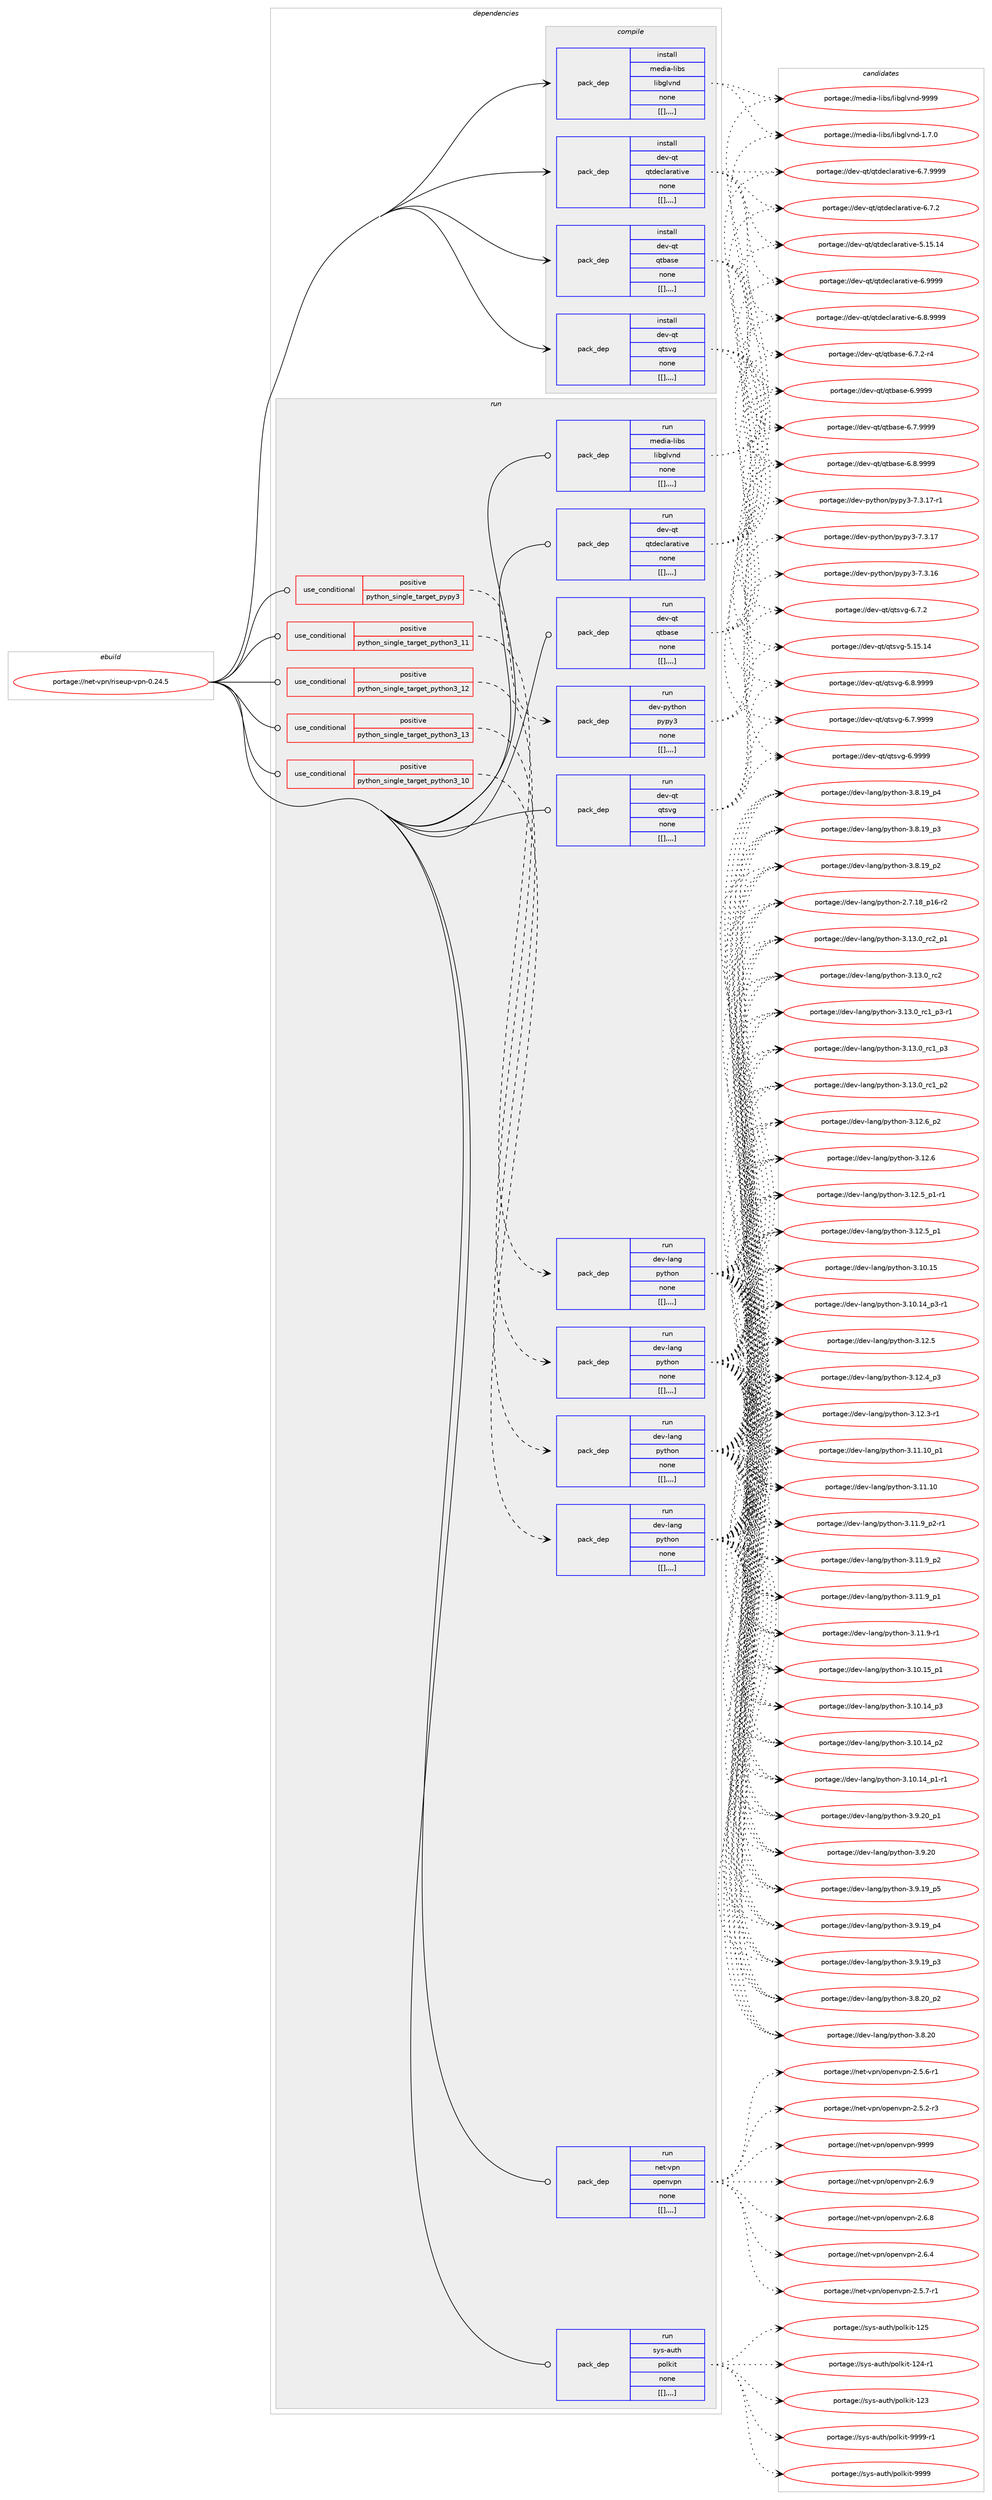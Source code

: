 digraph prolog {

# *************
# Graph options
# *************

newrank=true;
concentrate=true;
compound=true;
graph [rankdir=LR,fontname=Helvetica,fontsize=10,ranksep=1.5];#, ranksep=2.5, nodesep=0.2];
edge  [arrowhead=vee];
node  [fontname=Helvetica,fontsize=10];

# **********
# The ebuild
# **********

subgraph cluster_leftcol {
color=gray;
label=<<i>ebuild</i>>;
id [label="portage://net-vpn/riseup-vpn-0.24.5", color=red, width=4, href="../net-vpn/riseup-vpn-0.24.5.svg"];
}

# ****************
# The dependencies
# ****************

subgraph cluster_midcol {
color=gray;
label=<<i>dependencies</i>>;
subgraph cluster_compile {
fillcolor="#eeeeee";
style=filled;
label=<<i>compile</i>>;
subgraph pack288140 {
dependency396853 [label=<<TABLE BORDER="0" CELLBORDER="1" CELLSPACING="0" CELLPADDING="4" WIDTH="220"><TR><TD ROWSPAN="6" CELLPADDING="30">pack_dep</TD></TR><TR><TD WIDTH="110">install</TD></TR><TR><TD>dev-qt</TD></TR><TR><TD>qtbase</TD></TR><TR><TD>none</TD></TR><TR><TD>[[],,,,]</TD></TR></TABLE>>, shape=none, color=blue];
}
id:e -> dependency396853:w [weight=20,style="solid",arrowhead="vee"];
subgraph pack288141 {
dependency396854 [label=<<TABLE BORDER="0" CELLBORDER="1" CELLSPACING="0" CELLPADDING="4" WIDTH="220"><TR><TD ROWSPAN="6" CELLPADDING="30">pack_dep</TD></TR><TR><TD WIDTH="110">install</TD></TR><TR><TD>dev-qt</TD></TR><TR><TD>qtdeclarative</TD></TR><TR><TD>none</TD></TR><TR><TD>[[],,,,]</TD></TR></TABLE>>, shape=none, color=blue];
}
id:e -> dependency396854:w [weight=20,style="solid",arrowhead="vee"];
subgraph pack288142 {
dependency396855 [label=<<TABLE BORDER="0" CELLBORDER="1" CELLSPACING="0" CELLPADDING="4" WIDTH="220"><TR><TD ROWSPAN="6" CELLPADDING="30">pack_dep</TD></TR><TR><TD WIDTH="110">install</TD></TR><TR><TD>dev-qt</TD></TR><TR><TD>qtsvg</TD></TR><TR><TD>none</TD></TR><TR><TD>[[],,,,]</TD></TR></TABLE>>, shape=none, color=blue];
}
id:e -> dependency396855:w [weight=20,style="solid",arrowhead="vee"];
subgraph pack288143 {
dependency396856 [label=<<TABLE BORDER="0" CELLBORDER="1" CELLSPACING="0" CELLPADDING="4" WIDTH="220"><TR><TD ROWSPAN="6" CELLPADDING="30">pack_dep</TD></TR><TR><TD WIDTH="110">install</TD></TR><TR><TD>media-libs</TD></TR><TR><TD>libglvnd</TD></TR><TR><TD>none</TD></TR><TR><TD>[[],,,,]</TD></TR></TABLE>>, shape=none, color=blue];
}
id:e -> dependency396856:w [weight=20,style="solid",arrowhead="vee"];
}
subgraph cluster_compileandrun {
fillcolor="#eeeeee";
style=filled;
label=<<i>compile and run</i>>;
}
subgraph cluster_run {
fillcolor="#eeeeee";
style=filled;
label=<<i>run</i>>;
subgraph cond105891 {
dependency396857 [label=<<TABLE BORDER="0" CELLBORDER="1" CELLSPACING="0" CELLPADDING="4"><TR><TD ROWSPAN="3" CELLPADDING="10">use_conditional</TD></TR><TR><TD>positive</TD></TR><TR><TD>python_single_target_pypy3</TD></TR></TABLE>>, shape=none, color=red];
subgraph pack288144 {
dependency396858 [label=<<TABLE BORDER="0" CELLBORDER="1" CELLSPACING="0" CELLPADDING="4" WIDTH="220"><TR><TD ROWSPAN="6" CELLPADDING="30">pack_dep</TD></TR><TR><TD WIDTH="110">run</TD></TR><TR><TD>dev-python</TD></TR><TR><TD>pypy3</TD></TR><TR><TD>none</TD></TR><TR><TD>[[],,,,]</TD></TR></TABLE>>, shape=none, color=blue];
}
dependency396857:e -> dependency396858:w [weight=20,style="dashed",arrowhead="vee"];
}
id:e -> dependency396857:w [weight=20,style="solid",arrowhead="odot"];
subgraph cond105892 {
dependency396859 [label=<<TABLE BORDER="0" CELLBORDER="1" CELLSPACING="0" CELLPADDING="4"><TR><TD ROWSPAN="3" CELLPADDING="10">use_conditional</TD></TR><TR><TD>positive</TD></TR><TR><TD>python_single_target_python3_10</TD></TR></TABLE>>, shape=none, color=red];
subgraph pack288145 {
dependency396860 [label=<<TABLE BORDER="0" CELLBORDER="1" CELLSPACING="0" CELLPADDING="4" WIDTH="220"><TR><TD ROWSPAN="6" CELLPADDING="30">pack_dep</TD></TR><TR><TD WIDTH="110">run</TD></TR><TR><TD>dev-lang</TD></TR><TR><TD>python</TD></TR><TR><TD>none</TD></TR><TR><TD>[[],,,,]</TD></TR></TABLE>>, shape=none, color=blue];
}
dependency396859:e -> dependency396860:w [weight=20,style="dashed",arrowhead="vee"];
}
id:e -> dependency396859:w [weight=20,style="solid",arrowhead="odot"];
subgraph cond105893 {
dependency396861 [label=<<TABLE BORDER="0" CELLBORDER="1" CELLSPACING="0" CELLPADDING="4"><TR><TD ROWSPAN="3" CELLPADDING="10">use_conditional</TD></TR><TR><TD>positive</TD></TR><TR><TD>python_single_target_python3_11</TD></TR></TABLE>>, shape=none, color=red];
subgraph pack288146 {
dependency396862 [label=<<TABLE BORDER="0" CELLBORDER="1" CELLSPACING="0" CELLPADDING="4" WIDTH="220"><TR><TD ROWSPAN="6" CELLPADDING="30">pack_dep</TD></TR><TR><TD WIDTH="110">run</TD></TR><TR><TD>dev-lang</TD></TR><TR><TD>python</TD></TR><TR><TD>none</TD></TR><TR><TD>[[],,,,]</TD></TR></TABLE>>, shape=none, color=blue];
}
dependency396861:e -> dependency396862:w [weight=20,style="dashed",arrowhead="vee"];
}
id:e -> dependency396861:w [weight=20,style="solid",arrowhead="odot"];
subgraph cond105894 {
dependency396863 [label=<<TABLE BORDER="0" CELLBORDER="1" CELLSPACING="0" CELLPADDING="4"><TR><TD ROWSPAN="3" CELLPADDING="10">use_conditional</TD></TR><TR><TD>positive</TD></TR><TR><TD>python_single_target_python3_12</TD></TR></TABLE>>, shape=none, color=red];
subgraph pack288147 {
dependency396864 [label=<<TABLE BORDER="0" CELLBORDER="1" CELLSPACING="0" CELLPADDING="4" WIDTH="220"><TR><TD ROWSPAN="6" CELLPADDING="30">pack_dep</TD></TR><TR><TD WIDTH="110">run</TD></TR><TR><TD>dev-lang</TD></TR><TR><TD>python</TD></TR><TR><TD>none</TD></TR><TR><TD>[[],,,,]</TD></TR></TABLE>>, shape=none, color=blue];
}
dependency396863:e -> dependency396864:w [weight=20,style="dashed",arrowhead="vee"];
}
id:e -> dependency396863:w [weight=20,style="solid",arrowhead="odot"];
subgraph cond105895 {
dependency396865 [label=<<TABLE BORDER="0" CELLBORDER="1" CELLSPACING="0" CELLPADDING="4"><TR><TD ROWSPAN="3" CELLPADDING="10">use_conditional</TD></TR><TR><TD>positive</TD></TR><TR><TD>python_single_target_python3_13</TD></TR></TABLE>>, shape=none, color=red];
subgraph pack288148 {
dependency396866 [label=<<TABLE BORDER="0" CELLBORDER="1" CELLSPACING="0" CELLPADDING="4" WIDTH="220"><TR><TD ROWSPAN="6" CELLPADDING="30">pack_dep</TD></TR><TR><TD WIDTH="110">run</TD></TR><TR><TD>dev-lang</TD></TR><TR><TD>python</TD></TR><TR><TD>none</TD></TR><TR><TD>[[],,,,]</TD></TR></TABLE>>, shape=none, color=blue];
}
dependency396865:e -> dependency396866:w [weight=20,style="dashed",arrowhead="vee"];
}
id:e -> dependency396865:w [weight=20,style="solid",arrowhead="odot"];
subgraph pack288149 {
dependency396867 [label=<<TABLE BORDER="0" CELLBORDER="1" CELLSPACING="0" CELLPADDING="4" WIDTH="220"><TR><TD ROWSPAN="6" CELLPADDING="30">pack_dep</TD></TR><TR><TD WIDTH="110">run</TD></TR><TR><TD>dev-qt</TD></TR><TR><TD>qtbase</TD></TR><TR><TD>none</TD></TR><TR><TD>[[],,,,]</TD></TR></TABLE>>, shape=none, color=blue];
}
id:e -> dependency396867:w [weight=20,style="solid",arrowhead="odot"];
subgraph pack288150 {
dependency396868 [label=<<TABLE BORDER="0" CELLBORDER="1" CELLSPACING="0" CELLPADDING="4" WIDTH="220"><TR><TD ROWSPAN="6" CELLPADDING="30">pack_dep</TD></TR><TR><TD WIDTH="110">run</TD></TR><TR><TD>dev-qt</TD></TR><TR><TD>qtdeclarative</TD></TR><TR><TD>none</TD></TR><TR><TD>[[],,,,]</TD></TR></TABLE>>, shape=none, color=blue];
}
id:e -> dependency396868:w [weight=20,style="solid",arrowhead="odot"];
subgraph pack288151 {
dependency396869 [label=<<TABLE BORDER="0" CELLBORDER="1" CELLSPACING="0" CELLPADDING="4" WIDTH="220"><TR><TD ROWSPAN="6" CELLPADDING="30">pack_dep</TD></TR><TR><TD WIDTH="110">run</TD></TR><TR><TD>dev-qt</TD></TR><TR><TD>qtsvg</TD></TR><TR><TD>none</TD></TR><TR><TD>[[],,,,]</TD></TR></TABLE>>, shape=none, color=blue];
}
id:e -> dependency396869:w [weight=20,style="solid",arrowhead="odot"];
subgraph pack288152 {
dependency396870 [label=<<TABLE BORDER="0" CELLBORDER="1" CELLSPACING="0" CELLPADDING="4" WIDTH="220"><TR><TD ROWSPAN="6" CELLPADDING="30">pack_dep</TD></TR><TR><TD WIDTH="110">run</TD></TR><TR><TD>media-libs</TD></TR><TR><TD>libglvnd</TD></TR><TR><TD>none</TD></TR><TR><TD>[[],,,,]</TD></TR></TABLE>>, shape=none, color=blue];
}
id:e -> dependency396870:w [weight=20,style="solid",arrowhead="odot"];
subgraph pack288153 {
dependency396871 [label=<<TABLE BORDER="0" CELLBORDER="1" CELLSPACING="0" CELLPADDING="4" WIDTH="220"><TR><TD ROWSPAN="6" CELLPADDING="30">pack_dep</TD></TR><TR><TD WIDTH="110">run</TD></TR><TR><TD>net-vpn</TD></TR><TR><TD>openvpn</TD></TR><TR><TD>none</TD></TR><TR><TD>[[],,,,]</TD></TR></TABLE>>, shape=none, color=blue];
}
id:e -> dependency396871:w [weight=20,style="solid",arrowhead="odot"];
subgraph pack288154 {
dependency396872 [label=<<TABLE BORDER="0" CELLBORDER="1" CELLSPACING="0" CELLPADDING="4" WIDTH="220"><TR><TD ROWSPAN="6" CELLPADDING="30">pack_dep</TD></TR><TR><TD WIDTH="110">run</TD></TR><TR><TD>sys-auth</TD></TR><TR><TD>polkit</TD></TR><TR><TD>none</TD></TR><TR><TD>[[],,,,]</TD></TR></TABLE>>, shape=none, color=blue];
}
id:e -> dependency396872:w [weight=20,style="solid",arrowhead="odot"];
}
}

# **************
# The candidates
# **************

subgraph cluster_choices {
rank=same;
color=gray;
label=<<i>candidates</i>>;

subgraph choice288140 {
color=black;
nodesep=1;
choice1001011184511311647113116989711510145544657575757 [label="portage://dev-qt/qtbase-6.9999", color=red, width=4,href="../dev-qt/qtbase-6.9999.svg"];
choice10010111845113116471131169897115101455446564657575757 [label="portage://dev-qt/qtbase-6.8.9999", color=red, width=4,href="../dev-qt/qtbase-6.8.9999.svg"];
choice10010111845113116471131169897115101455446554657575757 [label="portage://dev-qt/qtbase-6.7.9999", color=red, width=4,href="../dev-qt/qtbase-6.7.9999.svg"];
choice100101118451131164711311698971151014554465546504511452 [label="portage://dev-qt/qtbase-6.7.2-r4", color=red, width=4,href="../dev-qt/qtbase-6.7.2-r4.svg"];
dependency396853:e -> choice1001011184511311647113116989711510145544657575757:w [style=dotted,weight="100"];
dependency396853:e -> choice10010111845113116471131169897115101455446564657575757:w [style=dotted,weight="100"];
dependency396853:e -> choice10010111845113116471131169897115101455446554657575757:w [style=dotted,weight="100"];
dependency396853:e -> choice100101118451131164711311698971151014554465546504511452:w [style=dotted,weight="100"];
}
subgraph choice288141 {
color=black;
nodesep=1;
choice100101118451131164711311610010199108971149711610511810145544657575757 [label="portage://dev-qt/qtdeclarative-6.9999", color=red, width=4,href="../dev-qt/qtdeclarative-6.9999.svg"];
choice1001011184511311647113116100101991089711497116105118101455446564657575757 [label="portage://dev-qt/qtdeclarative-6.8.9999", color=red, width=4,href="../dev-qt/qtdeclarative-6.8.9999.svg"];
choice1001011184511311647113116100101991089711497116105118101455446554657575757 [label="portage://dev-qt/qtdeclarative-6.7.9999", color=red, width=4,href="../dev-qt/qtdeclarative-6.7.9999.svg"];
choice1001011184511311647113116100101991089711497116105118101455446554650 [label="portage://dev-qt/qtdeclarative-6.7.2", color=red, width=4,href="../dev-qt/qtdeclarative-6.7.2.svg"];
choice10010111845113116471131161001019910897114971161051181014553464953464952 [label="portage://dev-qt/qtdeclarative-5.15.14", color=red, width=4,href="../dev-qt/qtdeclarative-5.15.14.svg"];
dependency396854:e -> choice100101118451131164711311610010199108971149711610511810145544657575757:w [style=dotted,weight="100"];
dependency396854:e -> choice1001011184511311647113116100101991089711497116105118101455446564657575757:w [style=dotted,weight="100"];
dependency396854:e -> choice1001011184511311647113116100101991089711497116105118101455446554657575757:w [style=dotted,weight="100"];
dependency396854:e -> choice1001011184511311647113116100101991089711497116105118101455446554650:w [style=dotted,weight="100"];
dependency396854:e -> choice10010111845113116471131161001019910897114971161051181014553464953464952:w [style=dotted,weight="100"];
}
subgraph choice288142 {
color=black;
nodesep=1;
choice100101118451131164711311611511810345544657575757 [label="portage://dev-qt/qtsvg-6.9999", color=red, width=4,href="../dev-qt/qtsvg-6.9999.svg"];
choice1001011184511311647113116115118103455446564657575757 [label="portage://dev-qt/qtsvg-6.8.9999", color=red, width=4,href="../dev-qt/qtsvg-6.8.9999.svg"];
choice1001011184511311647113116115118103455446554657575757 [label="portage://dev-qt/qtsvg-6.7.9999", color=red, width=4,href="../dev-qt/qtsvg-6.7.9999.svg"];
choice1001011184511311647113116115118103455446554650 [label="portage://dev-qt/qtsvg-6.7.2", color=red, width=4,href="../dev-qt/qtsvg-6.7.2.svg"];
choice10010111845113116471131161151181034553464953464952 [label="portage://dev-qt/qtsvg-5.15.14", color=red, width=4,href="../dev-qt/qtsvg-5.15.14.svg"];
dependency396855:e -> choice100101118451131164711311611511810345544657575757:w [style=dotted,weight="100"];
dependency396855:e -> choice1001011184511311647113116115118103455446564657575757:w [style=dotted,weight="100"];
dependency396855:e -> choice1001011184511311647113116115118103455446554657575757:w [style=dotted,weight="100"];
dependency396855:e -> choice1001011184511311647113116115118103455446554650:w [style=dotted,weight="100"];
dependency396855:e -> choice10010111845113116471131161151181034553464953464952:w [style=dotted,weight="100"];
}
subgraph choice288143 {
color=black;
nodesep=1;
choice10910110010597451081059811547108105981031081181101004557575757 [label="portage://media-libs/libglvnd-9999", color=red, width=4,href="../media-libs/libglvnd-9999.svg"];
choice1091011001059745108105981154710810598103108118110100454946554648 [label="portage://media-libs/libglvnd-1.7.0", color=red, width=4,href="../media-libs/libglvnd-1.7.0.svg"];
dependency396856:e -> choice10910110010597451081059811547108105981031081181101004557575757:w [style=dotted,weight="100"];
dependency396856:e -> choice1091011001059745108105981154710810598103108118110100454946554648:w [style=dotted,weight="100"];
}
subgraph choice288144 {
color=black;
nodesep=1;
choice100101118451121211161041111104711212111212151455546514649554511449 [label="portage://dev-python/pypy3-7.3.17-r1", color=red, width=4,href="../dev-python/pypy3-7.3.17-r1.svg"];
choice10010111845112121116104111110471121211121215145554651464955 [label="portage://dev-python/pypy3-7.3.17", color=red, width=4,href="../dev-python/pypy3-7.3.17.svg"];
choice10010111845112121116104111110471121211121215145554651464954 [label="portage://dev-python/pypy3-7.3.16", color=red, width=4,href="../dev-python/pypy3-7.3.16.svg"];
dependency396858:e -> choice100101118451121211161041111104711212111212151455546514649554511449:w [style=dotted,weight="100"];
dependency396858:e -> choice10010111845112121116104111110471121211121215145554651464955:w [style=dotted,weight="100"];
dependency396858:e -> choice10010111845112121116104111110471121211121215145554651464954:w [style=dotted,weight="100"];
}
subgraph choice288145 {
color=black;
nodesep=1;
choice100101118451089711010347112121116104111110455146495146489511499509511249 [label="portage://dev-lang/python-3.13.0_rc2_p1", color=red, width=4,href="../dev-lang/python-3.13.0_rc2_p1.svg"];
choice10010111845108971101034711212111610411111045514649514648951149950 [label="portage://dev-lang/python-3.13.0_rc2", color=red, width=4,href="../dev-lang/python-3.13.0_rc2.svg"];
choice1001011184510897110103471121211161041111104551464951464895114994995112514511449 [label="portage://dev-lang/python-3.13.0_rc1_p3-r1", color=red, width=4,href="../dev-lang/python-3.13.0_rc1_p3-r1.svg"];
choice100101118451089711010347112121116104111110455146495146489511499499511251 [label="portage://dev-lang/python-3.13.0_rc1_p3", color=red, width=4,href="../dev-lang/python-3.13.0_rc1_p3.svg"];
choice100101118451089711010347112121116104111110455146495146489511499499511250 [label="portage://dev-lang/python-3.13.0_rc1_p2", color=red, width=4,href="../dev-lang/python-3.13.0_rc1_p2.svg"];
choice100101118451089711010347112121116104111110455146495046549511250 [label="portage://dev-lang/python-3.12.6_p2", color=red, width=4,href="../dev-lang/python-3.12.6_p2.svg"];
choice10010111845108971101034711212111610411111045514649504654 [label="portage://dev-lang/python-3.12.6", color=red, width=4,href="../dev-lang/python-3.12.6.svg"];
choice1001011184510897110103471121211161041111104551464950465395112494511449 [label="portage://dev-lang/python-3.12.5_p1-r1", color=red, width=4,href="../dev-lang/python-3.12.5_p1-r1.svg"];
choice100101118451089711010347112121116104111110455146495046539511249 [label="portage://dev-lang/python-3.12.5_p1", color=red, width=4,href="../dev-lang/python-3.12.5_p1.svg"];
choice10010111845108971101034711212111610411111045514649504653 [label="portage://dev-lang/python-3.12.5", color=red, width=4,href="../dev-lang/python-3.12.5.svg"];
choice100101118451089711010347112121116104111110455146495046529511251 [label="portage://dev-lang/python-3.12.4_p3", color=red, width=4,href="../dev-lang/python-3.12.4_p3.svg"];
choice100101118451089711010347112121116104111110455146495046514511449 [label="portage://dev-lang/python-3.12.3-r1", color=red, width=4,href="../dev-lang/python-3.12.3-r1.svg"];
choice10010111845108971101034711212111610411111045514649494649489511249 [label="portage://dev-lang/python-3.11.10_p1", color=red, width=4,href="../dev-lang/python-3.11.10_p1.svg"];
choice1001011184510897110103471121211161041111104551464949464948 [label="portage://dev-lang/python-3.11.10", color=red, width=4,href="../dev-lang/python-3.11.10.svg"];
choice1001011184510897110103471121211161041111104551464949465795112504511449 [label="portage://dev-lang/python-3.11.9_p2-r1", color=red, width=4,href="../dev-lang/python-3.11.9_p2-r1.svg"];
choice100101118451089711010347112121116104111110455146494946579511250 [label="portage://dev-lang/python-3.11.9_p2", color=red, width=4,href="../dev-lang/python-3.11.9_p2.svg"];
choice100101118451089711010347112121116104111110455146494946579511249 [label="portage://dev-lang/python-3.11.9_p1", color=red, width=4,href="../dev-lang/python-3.11.9_p1.svg"];
choice100101118451089711010347112121116104111110455146494946574511449 [label="portage://dev-lang/python-3.11.9-r1", color=red, width=4,href="../dev-lang/python-3.11.9-r1.svg"];
choice10010111845108971101034711212111610411111045514649484649539511249 [label="portage://dev-lang/python-3.10.15_p1", color=red, width=4,href="../dev-lang/python-3.10.15_p1.svg"];
choice1001011184510897110103471121211161041111104551464948464953 [label="portage://dev-lang/python-3.10.15", color=red, width=4,href="../dev-lang/python-3.10.15.svg"];
choice100101118451089711010347112121116104111110455146494846495295112514511449 [label="portage://dev-lang/python-3.10.14_p3-r1", color=red, width=4,href="../dev-lang/python-3.10.14_p3-r1.svg"];
choice10010111845108971101034711212111610411111045514649484649529511251 [label="portage://dev-lang/python-3.10.14_p3", color=red, width=4,href="../dev-lang/python-3.10.14_p3.svg"];
choice10010111845108971101034711212111610411111045514649484649529511250 [label="portage://dev-lang/python-3.10.14_p2", color=red, width=4,href="../dev-lang/python-3.10.14_p2.svg"];
choice100101118451089711010347112121116104111110455146494846495295112494511449 [label="portage://dev-lang/python-3.10.14_p1-r1", color=red, width=4,href="../dev-lang/python-3.10.14_p1-r1.svg"];
choice100101118451089711010347112121116104111110455146574650489511249 [label="portage://dev-lang/python-3.9.20_p1", color=red, width=4,href="../dev-lang/python-3.9.20_p1.svg"];
choice10010111845108971101034711212111610411111045514657465048 [label="portage://dev-lang/python-3.9.20", color=red, width=4,href="../dev-lang/python-3.9.20.svg"];
choice100101118451089711010347112121116104111110455146574649579511253 [label="portage://dev-lang/python-3.9.19_p5", color=red, width=4,href="../dev-lang/python-3.9.19_p5.svg"];
choice100101118451089711010347112121116104111110455146574649579511252 [label="portage://dev-lang/python-3.9.19_p4", color=red, width=4,href="../dev-lang/python-3.9.19_p4.svg"];
choice100101118451089711010347112121116104111110455146574649579511251 [label="portage://dev-lang/python-3.9.19_p3", color=red, width=4,href="../dev-lang/python-3.9.19_p3.svg"];
choice100101118451089711010347112121116104111110455146564650489511250 [label="portage://dev-lang/python-3.8.20_p2", color=red, width=4,href="../dev-lang/python-3.8.20_p2.svg"];
choice10010111845108971101034711212111610411111045514656465048 [label="portage://dev-lang/python-3.8.20", color=red, width=4,href="../dev-lang/python-3.8.20.svg"];
choice100101118451089711010347112121116104111110455146564649579511252 [label="portage://dev-lang/python-3.8.19_p4", color=red, width=4,href="../dev-lang/python-3.8.19_p4.svg"];
choice100101118451089711010347112121116104111110455146564649579511251 [label="portage://dev-lang/python-3.8.19_p3", color=red, width=4,href="../dev-lang/python-3.8.19_p3.svg"];
choice100101118451089711010347112121116104111110455146564649579511250 [label="portage://dev-lang/python-3.8.19_p2", color=red, width=4,href="../dev-lang/python-3.8.19_p2.svg"];
choice100101118451089711010347112121116104111110455046554649569511249544511450 [label="portage://dev-lang/python-2.7.18_p16-r2", color=red, width=4,href="../dev-lang/python-2.7.18_p16-r2.svg"];
dependency396860:e -> choice100101118451089711010347112121116104111110455146495146489511499509511249:w [style=dotted,weight="100"];
dependency396860:e -> choice10010111845108971101034711212111610411111045514649514648951149950:w [style=dotted,weight="100"];
dependency396860:e -> choice1001011184510897110103471121211161041111104551464951464895114994995112514511449:w [style=dotted,weight="100"];
dependency396860:e -> choice100101118451089711010347112121116104111110455146495146489511499499511251:w [style=dotted,weight="100"];
dependency396860:e -> choice100101118451089711010347112121116104111110455146495146489511499499511250:w [style=dotted,weight="100"];
dependency396860:e -> choice100101118451089711010347112121116104111110455146495046549511250:w [style=dotted,weight="100"];
dependency396860:e -> choice10010111845108971101034711212111610411111045514649504654:w [style=dotted,weight="100"];
dependency396860:e -> choice1001011184510897110103471121211161041111104551464950465395112494511449:w [style=dotted,weight="100"];
dependency396860:e -> choice100101118451089711010347112121116104111110455146495046539511249:w [style=dotted,weight="100"];
dependency396860:e -> choice10010111845108971101034711212111610411111045514649504653:w [style=dotted,weight="100"];
dependency396860:e -> choice100101118451089711010347112121116104111110455146495046529511251:w [style=dotted,weight="100"];
dependency396860:e -> choice100101118451089711010347112121116104111110455146495046514511449:w [style=dotted,weight="100"];
dependency396860:e -> choice10010111845108971101034711212111610411111045514649494649489511249:w [style=dotted,weight="100"];
dependency396860:e -> choice1001011184510897110103471121211161041111104551464949464948:w [style=dotted,weight="100"];
dependency396860:e -> choice1001011184510897110103471121211161041111104551464949465795112504511449:w [style=dotted,weight="100"];
dependency396860:e -> choice100101118451089711010347112121116104111110455146494946579511250:w [style=dotted,weight="100"];
dependency396860:e -> choice100101118451089711010347112121116104111110455146494946579511249:w [style=dotted,weight="100"];
dependency396860:e -> choice100101118451089711010347112121116104111110455146494946574511449:w [style=dotted,weight="100"];
dependency396860:e -> choice10010111845108971101034711212111610411111045514649484649539511249:w [style=dotted,weight="100"];
dependency396860:e -> choice1001011184510897110103471121211161041111104551464948464953:w [style=dotted,weight="100"];
dependency396860:e -> choice100101118451089711010347112121116104111110455146494846495295112514511449:w [style=dotted,weight="100"];
dependency396860:e -> choice10010111845108971101034711212111610411111045514649484649529511251:w [style=dotted,weight="100"];
dependency396860:e -> choice10010111845108971101034711212111610411111045514649484649529511250:w [style=dotted,weight="100"];
dependency396860:e -> choice100101118451089711010347112121116104111110455146494846495295112494511449:w [style=dotted,weight="100"];
dependency396860:e -> choice100101118451089711010347112121116104111110455146574650489511249:w [style=dotted,weight="100"];
dependency396860:e -> choice10010111845108971101034711212111610411111045514657465048:w [style=dotted,weight="100"];
dependency396860:e -> choice100101118451089711010347112121116104111110455146574649579511253:w [style=dotted,weight="100"];
dependency396860:e -> choice100101118451089711010347112121116104111110455146574649579511252:w [style=dotted,weight="100"];
dependency396860:e -> choice100101118451089711010347112121116104111110455146574649579511251:w [style=dotted,weight="100"];
dependency396860:e -> choice100101118451089711010347112121116104111110455146564650489511250:w [style=dotted,weight="100"];
dependency396860:e -> choice10010111845108971101034711212111610411111045514656465048:w [style=dotted,weight="100"];
dependency396860:e -> choice100101118451089711010347112121116104111110455146564649579511252:w [style=dotted,weight="100"];
dependency396860:e -> choice100101118451089711010347112121116104111110455146564649579511251:w [style=dotted,weight="100"];
dependency396860:e -> choice100101118451089711010347112121116104111110455146564649579511250:w [style=dotted,weight="100"];
dependency396860:e -> choice100101118451089711010347112121116104111110455046554649569511249544511450:w [style=dotted,weight="100"];
}
subgraph choice288146 {
color=black;
nodesep=1;
choice100101118451089711010347112121116104111110455146495146489511499509511249 [label="portage://dev-lang/python-3.13.0_rc2_p1", color=red, width=4,href="../dev-lang/python-3.13.0_rc2_p1.svg"];
choice10010111845108971101034711212111610411111045514649514648951149950 [label="portage://dev-lang/python-3.13.0_rc2", color=red, width=4,href="../dev-lang/python-3.13.0_rc2.svg"];
choice1001011184510897110103471121211161041111104551464951464895114994995112514511449 [label="portage://dev-lang/python-3.13.0_rc1_p3-r1", color=red, width=4,href="../dev-lang/python-3.13.0_rc1_p3-r1.svg"];
choice100101118451089711010347112121116104111110455146495146489511499499511251 [label="portage://dev-lang/python-3.13.0_rc1_p3", color=red, width=4,href="../dev-lang/python-3.13.0_rc1_p3.svg"];
choice100101118451089711010347112121116104111110455146495146489511499499511250 [label="portage://dev-lang/python-3.13.0_rc1_p2", color=red, width=4,href="../dev-lang/python-3.13.0_rc1_p2.svg"];
choice100101118451089711010347112121116104111110455146495046549511250 [label="portage://dev-lang/python-3.12.6_p2", color=red, width=4,href="../dev-lang/python-3.12.6_p2.svg"];
choice10010111845108971101034711212111610411111045514649504654 [label="portage://dev-lang/python-3.12.6", color=red, width=4,href="../dev-lang/python-3.12.6.svg"];
choice1001011184510897110103471121211161041111104551464950465395112494511449 [label="portage://dev-lang/python-3.12.5_p1-r1", color=red, width=4,href="../dev-lang/python-3.12.5_p1-r1.svg"];
choice100101118451089711010347112121116104111110455146495046539511249 [label="portage://dev-lang/python-3.12.5_p1", color=red, width=4,href="../dev-lang/python-3.12.5_p1.svg"];
choice10010111845108971101034711212111610411111045514649504653 [label="portage://dev-lang/python-3.12.5", color=red, width=4,href="../dev-lang/python-3.12.5.svg"];
choice100101118451089711010347112121116104111110455146495046529511251 [label="portage://dev-lang/python-3.12.4_p3", color=red, width=4,href="../dev-lang/python-3.12.4_p3.svg"];
choice100101118451089711010347112121116104111110455146495046514511449 [label="portage://dev-lang/python-3.12.3-r1", color=red, width=4,href="../dev-lang/python-3.12.3-r1.svg"];
choice10010111845108971101034711212111610411111045514649494649489511249 [label="portage://dev-lang/python-3.11.10_p1", color=red, width=4,href="../dev-lang/python-3.11.10_p1.svg"];
choice1001011184510897110103471121211161041111104551464949464948 [label="portage://dev-lang/python-3.11.10", color=red, width=4,href="../dev-lang/python-3.11.10.svg"];
choice1001011184510897110103471121211161041111104551464949465795112504511449 [label="portage://dev-lang/python-3.11.9_p2-r1", color=red, width=4,href="../dev-lang/python-3.11.9_p2-r1.svg"];
choice100101118451089711010347112121116104111110455146494946579511250 [label="portage://dev-lang/python-3.11.9_p2", color=red, width=4,href="../dev-lang/python-3.11.9_p2.svg"];
choice100101118451089711010347112121116104111110455146494946579511249 [label="portage://dev-lang/python-3.11.9_p1", color=red, width=4,href="../dev-lang/python-3.11.9_p1.svg"];
choice100101118451089711010347112121116104111110455146494946574511449 [label="portage://dev-lang/python-3.11.9-r1", color=red, width=4,href="../dev-lang/python-3.11.9-r1.svg"];
choice10010111845108971101034711212111610411111045514649484649539511249 [label="portage://dev-lang/python-3.10.15_p1", color=red, width=4,href="../dev-lang/python-3.10.15_p1.svg"];
choice1001011184510897110103471121211161041111104551464948464953 [label="portage://dev-lang/python-3.10.15", color=red, width=4,href="../dev-lang/python-3.10.15.svg"];
choice100101118451089711010347112121116104111110455146494846495295112514511449 [label="portage://dev-lang/python-3.10.14_p3-r1", color=red, width=4,href="../dev-lang/python-3.10.14_p3-r1.svg"];
choice10010111845108971101034711212111610411111045514649484649529511251 [label="portage://dev-lang/python-3.10.14_p3", color=red, width=4,href="../dev-lang/python-3.10.14_p3.svg"];
choice10010111845108971101034711212111610411111045514649484649529511250 [label="portage://dev-lang/python-3.10.14_p2", color=red, width=4,href="../dev-lang/python-3.10.14_p2.svg"];
choice100101118451089711010347112121116104111110455146494846495295112494511449 [label="portage://dev-lang/python-3.10.14_p1-r1", color=red, width=4,href="../dev-lang/python-3.10.14_p1-r1.svg"];
choice100101118451089711010347112121116104111110455146574650489511249 [label="portage://dev-lang/python-3.9.20_p1", color=red, width=4,href="../dev-lang/python-3.9.20_p1.svg"];
choice10010111845108971101034711212111610411111045514657465048 [label="portage://dev-lang/python-3.9.20", color=red, width=4,href="../dev-lang/python-3.9.20.svg"];
choice100101118451089711010347112121116104111110455146574649579511253 [label="portage://dev-lang/python-3.9.19_p5", color=red, width=4,href="../dev-lang/python-3.9.19_p5.svg"];
choice100101118451089711010347112121116104111110455146574649579511252 [label="portage://dev-lang/python-3.9.19_p4", color=red, width=4,href="../dev-lang/python-3.9.19_p4.svg"];
choice100101118451089711010347112121116104111110455146574649579511251 [label="portage://dev-lang/python-3.9.19_p3", color=red, width=4,href="../dev-lang/python-3.9.19_p3.svg"];
choice100101118451089711010347112121116104111110455146564650489511250 [label="portage://dev-lang/python-3.8.20_p2", color=red, width=4,href="../dev-lang/python-3.8.20_p2.svg"];
choice10010111845108971101034711212111610411111045514656465048 [label="portage://dev-lang/python-3.8.20", color=red, width=4,href="../dev-lang/python-3.8.20.svg"];
choice100101118451089711010347112121116104111110455146564649579511252 [label="portage://dev-lang/python-3.8.19_p4", color=red, width=4,href="../dev-lang/python-3.8.19_p4.svg"];
choice100101118451089711010347112121116104111110455146564649579511251 [label="portage://dev-lang/python-3.8.19_p3", color=red, width=4,href="../dev-lang/python-3.8.19_p3.svg"];
choice100101118451089711010347112121116104111110455146564649579511250 [label="portage://dev-lang/python-3.8.19_p2", color=red, width=4,href="../dev-lang/python-3.8.19_p2.svg"];
choice100101118451089711010347112121116104111110455046554649569511249544511450 [label="portage://dev-lang/python-2.7.18_p16-r2", color=red, width=4,href="../dev-lang/python-2.7.18_p16-r2.svg"];
dependency396862:e -> choice100101118451089711010347112121116104111110455146495146489511499509511249:w [style=dotted,weight="100"];
dependency396862:e -> choice10010111845108971101034711212111610411111045514649514648951149950:w [style=dotted,weight="100"];
dependency396862:e -> choice1001011184510897110103471121211161041111104551464951464895114994995112514511449:w [style=dotted,weight="100"];
dependency396862:e -> choice100101118451089711010347112121116104111110455146495146489511499499511251:w [style=dotted,weight="100"];
dependency396862:e -> choice100101118451089711010347112121116104111110455146495146489511499499511250:w [style=dotted,weight="100"];
dependency396862:e -> choice100101118451089711010347112121116104111110455146495046549511250:w [style=dotted,weight="100"];
dependency396862:e -> choice10010111845108971101034711212111610411111045514649504654:w [style=dotted,weight="100"];
dependency396862:e -> choice1001011184510897110103471121211161041111104551464950465395112494511449:w [style=dotted,weight="100"];
dependency396862:e -> choice100101118451089711010347112121116104111110455146495046539511249:w [style=dotted,weight="100"];
dependency396862:e -> choice10010111845108971101034711212111610411111045514649504653:w [style=dotted,weight="100"];
dependency396862:e -> choice100101118451089711010347112121116104111110455146495046529511251:w [style=dotted,weight="100"];
dependency396862:e -> choice100101118451089711010347112121116104111110455146495046514511449:w [style=dotted,weight="100"];
dependency396862:e -> choice10010111845108971101034711212111610411111045514649494649489511249:w [style=dotted,weight="100"];
dependency396862:e -> choice1001011184510897110103471121211161041111104551464949464948:w [style=dotted,weight="100"];
dependency396862:e -> choice1001011184510897110103471121211161041111104551464949465795112504511449:w [style=dotted,weight="100"];
dependency396862:e -> choice100101118451089711010347112121116104111110455146494946579511250:w [style=dotted,weight="100"];
dependency396862:e -> choice100101118451089711010347112121116104111110455146494946579511249:w [style=dotted,weight="100"];
dependency396862:e -> choice100101118451089711010347112121116104111110455146494946574511449:w [style=dotted,weight="100"];
dependency396862:e -> choice10010111845108971101034711212111610411111045514649484649539511249:w [style=dotted,weight="100"];
dependency396862:e -> choice1001011184510897110103471121211161041111104551464948464953:w [style=dotted,weight="100"];
dependency396862:e -> choice100101118451089711010347112121116104111110455146494846495295112514511449:w [style=dotted,weight="100"];
dependency396862:e -> choice10010111845108971101034711212111610411111045514649484649529511251:w [style=dotted,weight="100"];
dependency396862:e -> choice10010111845108971101034711212111610411111045514649484649529511250:w [style=dotted,weight="100"];
dependency396862:e -> choice100101118451089711010347112121116104111110455146494846495295112494511449:w [style=dotted,weight="100"];
dependency396862:e -> choice100101118451089711010347112121116104111110455146574650489511249:w [style=dotted,weight="100"];
dependency396862:e -> choice10010111845108971101034711212111610411111045514657465048:w [style=dotted,weight="100"];
dependency396862:e -> choice100101118451089711010347112121116104111110455146574649579511253:w [style=dotted,weight="100"];
dependency396862:e -> choice100101118451089711010347112121116104111110455146574649579511252:w [style=dotted,weight="100"];
dependency396862:e -> choice100101118451089711010347112121116104111110455146574649579511251:w [style=dotted,weight="100"];
dependency396862:e -> choice100101118451089711010347112121116104111110455146564650489511250:w [style=dotted,weight="100"];
dependency396862:e -> choice10010111845108971101034711212111610411111045514656465048:w [style=dotted,weight="100"];
dependency396862:e -> choice100101118451089711010347112121116104111110455146564649579511252:w [style=dotted,weight="100"];
dependency396862:e -> choice100101118451089711010347112121116104111110455146564649579511251:w [style=dotted,weight="100"];
dependency396862:e -> choice100101118451089711010347112121116104111110455146564649579511250:w [style=dotted,weight="100"];
dependency396862:e -> choice100101118451089711010347112121116104111110455046554649569511249544511450:w [style=dotted,weight="100"];
}
subgraph choice288147 {
color=black;
nodesep=1;
choice100101118451089711010347112121116104111110455146495146489511499509511249 [label="portage://dev-lang/python-3.13.0_rc2_p1", color=red, width=4,href="../dev-lang/python-3.13.0_rc2_p1.svg"];
choice10010111845108971101034711212111610411111045514649514648951149950 [label="portage://dev-lang/python-3.13.0_rc2", color=red, width=4,href="../dev-lang/python-3.13.0_rc2.svg"];
choice1001011184510897110103471121211161041111104551464951464895114994995112514511449 [label="portage://dev-lang/python-3.13.0_rc1_p3-r1", color=red, width=4,href="../dev-lang/python-3.13.0_rc1_p3-r1.svg"];
choice100101118451089711010347112121116104111110455146495146489511499499511251 [label="portage://dev-lang/python-3.13.0_rc1_p3", color=red, width=4,href="../dev-lang/python-3.13.0_rc1_p3.svg"];
choice100101118451089711010347112121116104111110455146495146489511499499511250 [label="portage://dev-lang/python-3.13.0_rc1_p2", color=red, width=4,href="../dev-lang/python-3.13.0_rc1_p2.svg"];
choice100101118451089711010347112121116104111110455146495046549511250 [label="portage://dev-lang/python-3.12.6_p2", color=red, width=4,href="../dev-lang/python-3.12.6_p2.svg"];
choice10010111845108971101034711212111610411111045514649504654 [label="portage://dev-lang/python-3.12.6", color=red, width=4,href="../dev-lang/python-3.12.6.svg"];
choice1001011184510897110103471121211161041111104551464950465395112494511449 [label="portage://dev-lang/python-3.12.5_p1-r1", color=red, width=4,href="../dev-lang/python-3.12.5_p1-r1.svg"];
choice100101118451089711010347112121116104111110455146495046539511249 [label="portage://dev-lang/python-3.12.5_p1", color=red, width=4,href="../dev-lang/python-3.12.5_p1.svg"];
choice10010111845108971101034711212111610411111045514649504653 [label="portage://dev-lang/python-3.12.5", color=red, width=4,href="../dev-lang/python-3.12.5.svg"];
choice100101118451089711010347112121116104111110455146495046529511251 [label="portage://dev-lang/python-3.12.4_p3", color=red, width=4,href="../dev-lang/python-3.12.4_p3.svg"];
choice100101118451089711010347112121116104111110455146495046514511449 [label="portage://dev-lang/python-3.12.3-r1", color=red, width=4,href="../dev-lang/python-3.12.3-r1.svg"];
choice10010111845108971101034711212111610411111045514649494649489511249 [label="portage://dev-lang/python-3.11.10_p1", color=red, width=4,href="../dev-lang/python-3.11.10_p1.svg"];
choice1001011184510897110103471121211161041111104551464949464948 [label="portage://dev-lang/python-3.11.10", color=red, width=4,href="../dev-lang/python-3.11.10.svg"];
choice1001011184510897110103471121211161041111104551464949465795112504511449 [label="portage://dev-lang/python-3.11.9_p2-r1", color=red, width=4,href="../dev-lang/python-3.11.9_p2-r1.svg"];
choice100101118451089711010347112121116104111110455146494946579511250 [label="portage://dev-lang/python-3.11.9_p2", color=red, width=4,href="../dev-lang/python-3.11.9_p2.svg"];
choice100101118451089711010347112121116104111110455146494946579511249 [label="portage://dev-lang/python-3.11.9_p1", color=red, width=4,href="../dev-lang/python-3.11.9_p1.svg"];
choice100101118451089711010347112121116104111110455146494946574511449 [label="portage://dev-lang/python-3.11.9-r1", color=red, width=4,href="../dev-lang/python-3.11.9-r1.svg"];
choice10010111845108971101034711212111610411111045514649484649539511249 [label="portage://dev-lang/python-3.10.15_p1", color=red, width=4,href="../dev-lang/python-3.10.15_p1.svg"];
choice1001011184510897110103471121211161041111104551464948464953 [label="portage://dev-lang/python-3.10.15", color=red, width=4,href="../dev-lang/python-3.10.15.svg"];
choice100101118451089711010347112121116104111110455146494846495295112514511449 [label="portage://dev-lang/python-3.10.14_p3-r1", color=red, width=4,href="../dev-lang/python-3.10.14_p3-r1.svg"];
choice10010111845108971101034711212111610411111045514649484649529511251 [label="portage://dev-lang/python-3.10.14_p3", color=red, width=4,href="../dev-lang/python-3.10.14_p3.svg"];
choice10010111845108971101034711212111610411111045514649484649529511250 [label="portage://dev-lang/python-3.10.14_p2", color=red, width=4,href="../dev-lang/python-3.10.14_p2.svg"];
choice100101118451089711010347112121116104111110455146494846495295112494511449 [label="portage://dev-lang/python-3.10.14_p1-r1", color=red, width=4,href="../dev-lang/python-3.10.14_p1-r1.svg"];
choice100101118451089711010347112121116104111110455146574650489511249 [label="portage://dev-lang/python-3.9.20_p1", color=red, width=4,href="../dev-lang/python-3.9.20_p1.svg"];
choice10010111845108971101034711212111610411111045514657465048 [label="portage://dev-lang/python-3.9.20", color=red, width=4,href="../dev-lang/python-3.9.20.svg"];
choice100101118451089711010347112121116104111110455146574649579511253 [label="portage://dev-lang/python-3.9.19_p5", color=red, width=4,href="../dev-lang/python-3.9.19_p5.svg"];
choice100101118451089711010347112121116104111110455146574649579511252 [label="portage://dev-lang/python-3.9.19_p4", color=red, width=4,href="../dev-lang/python-3.9.19_p4.svg"];
choice100101118451089711010347112121116104111110455146574649579511251 [label="portage://dev-lang/python-3.9.19_p3", color=red, width=4,href="../dev-lang/python-3.9.19_p3.svg"];
choice100101118451089711010347112121116104111110455146564650489511250 [label="portage://dev-lang/python-3.8.20_p2", color=red, width=4,href="../dev-lang/python-3.8.20_p2.svg"];
choice10010111845108971101034711212111610411111045514656465048 [label="portage://dev-lang/python-3.8.20", color=red, width=4,href="../dev-lang/python-3.8.20.svg"];
choice100101118451089711010347112121116104111110455146564649579511252 [label="portage://dev-lang/python-3.8.19_p4", color=red, width=4,href="../dev-lang/python-3.8.19_p4.svg"];
choice100101118451089711010347112121116104111110455146564649579511251 [label="portage://dev-lang/python-3.8.19_p3", color=red, width=4,href="../dev-lang/python-3.8.19_p3.svg"];
choice100101118451089711010347112121116104111110455146564649579511250 [label="portage://dev-lang/python-3.8.19_p2", color=red, width=4,href="../dev-lang/python-3.8.19_p2.svg"];
choice100101118451089711010347112121116104111110455046554649569511249544511450 [label="portage://dev-lang/python-2.7.18_p16-r2", color=red, width=4,href="../dev-lang/python-2.7.18_p16-r2.svg"];
dependency396864:e -> choice100101118451089711010347112121116104111110455146495146489511499509511249:w [style=dotted,weight="100"];
dependency396864:e -> choice10010111845108971101034711212111610411111045514649514648951149950:w [style=dotted,weight="100"];
dependency396864:e -> choice1001011184510897110103471121211161041111104551464951464895114994995112514511449:w [style=dotted,weight="100"];
dependency396864:e -> choice100101118451089711010347112121116104111110455146495146489511499499511251:w [style=dotted,weight="100"];
dependency396864:e -> choice100101118451089711010347112121116104111110455146495146489511499499511250:w [style=dotted,weight="100"];
dependency396864:e -> choice100101118451089711010347112121116104111110455146495046549511250:w [style=dotted,weight="100"];
dependency396864:e -> choice10010111845108971101034711212111610411111045514649504654:w [style=dotted,weight="100"];
dependency396864:e -> choice1001011184510897110103471121211161041111104551464950465395112494511449:w [style=dotted,weight="100"];
dependency396864:e -> choice100101118451089711010347112121116104111110455146495046539511249:w [style=dotted,weight="100"];
dependency396864:e -> choice10010111845108971101034711212111610411111045514649504653:w [style=dotted,weight="100"];
dependency396864:e -> choice100101118451089711010347112121116104111110455146495046529511251:w [style=dotted,weight="100"];
dependency396864:e -> choice100101118451089711010347112121116104111110455146495046514511449:w [style=dotted,weight="100"];
dependency396864:e -> choice10010111845108971101034711212111610411111045514649494649489511249:w [style=dotted,weight="100"];
dependency396864:e -> choice1001011184510897110103471121211161041111104551464949464948:w [style=dotted,weight="100"];
dependency396864:e -> choice1001011184510897110103471121211161041111104551464949465795112504511449:w [style=dotted,weight="100"];
dependency396864:e -> choice100101118451089711010347112121116104111110455146494946579511250:w [style=dotted,weight="100"];
dependency396864:e -> choice100101118451089711010347112121116104111110455146494946579511249:w [style=dotted,weight="100"];
dependency396864:e -> choice100101118451089711010347112121116104111110455146494946574511449:w [style=dotted,weight="100"];
dependency396864:e -> choice10010111845108971101034711212111610411111045514649484649539511249:w [style=dotted,weight="100"];
dependency396864:e -> choice1001011184510897110103471121211161041111104551464948464953:w [style=dotted,weight="100"];
dependency396864:e -> choice100101118451089711010347112121116104111110455146494846495295112514511449:w [style=dotted,weight="100"];
dependency396864:e -> choice10010111845108971101034711212111610411111045514649484649529511251:w [style=dotted,weight="100"];
dependency396864:e -> choice10010111845108971101034711212111610411111045514649484649529511250:w [style=dotted,weight="100"];
dependency396864:e -> choice100101118451089711010347112121116104111110455146494846495295112494511449:w [style=dotted,weight="100"];
dependency396864:e -> choice100101118451089711010347112121116104111110455146574650489511249:w [style=dotted,weight="100"];
dependency396864:e -> choice10010111845108971101034711212111610411111045514657465048:w [style=dotted,weight="100"];
dependency396864:e -> choice100101118451089711010347112121116104111110455146574649579511253:w [style=dotted,weight="100"];
dependency396864:e -> choice100101118451089711010347112121116104111110455146574649579511252:w [style=dotted,weight="100"];
dependency396864:e -> choice100101118451089711010347112121116104111110455146574649579511251:w [style=dotted,weight="100"];
dependency396864:e -> choice100101118451089711010347112121116104111110455146564650489511250:w [style=dotted,weight="100"];
dependency396864:e -> choice10010111845108971101034711212111610411111045514656465048:w [style=dotted,weight="100"];
dependency396864:e -> choice100101118451089711010347112121116104111110455146564649579511252:w [style=dotted,weight="100"];
dependency396864:e -> choice100101118451089711010347112121116104111110455146564649579511251:w [style=dotted,weight="100"];
dependency396864:e -> choice100101118451089711010347112121116104111110455146564649579511250:w [style=dotted,weight="100"];
dependency396864:e -> choice100101118451089711010347112121116104111110455046554649569511249544511450:w [style=dotted,weight="100"];
}
subgraph choice288148 {
color=black;
nodesep=1;
choice100101118451089711010347112121116104111110455146495146489511499509511249 [label="portage://dev-lang/python-3.13.0_rc2_p1", color=red, width=4,href="../dev-lang/python-3.13.0_rc2_p1.svg"];
choice10010111845108971101034711212111610411111045514649514648951149950 [label="portage://dev-lang/python-3.13.0_rc2", color=red, width=4,href="../dev-lang/python-3.13.0_rc2.svg"];
choice1001011184510897110103471121211161041111104551464951464895114994995112514511449 [label="portage://dev-lang/python-3.13.0_rc1_p3-r1", color=red, width=4,href="../dev-lang/python-3.13.0_rc1_p3-r1.svg"];
choice100101118451089711010347112121116104111110455146495146489511499499511251 [label="portage://dev-lang/python-3.13.0_rc1_p3", color=red, width=4,href="../dev-lang/python-3.13.0_rc1_p3.svg"];
choice100101118451089711010347112121116104111110455146495146489511499499511250 [label="portage://dev-lang/python-3.13.0_rc1_p2", color=red, width=4,href="../dev-lang/python-3.13.0_rc1_p2.svg"];
choice100101118451089711010347112121116104111110455146495046549511250 [label="portage://dev-lang/python-3.12.6_p2", color=red, width=4,href="../dev-lang/python-3.12.6_p2.svg"];
choice10010111845108971101034711212111610411111045514649504654 [label="portage://dev-lang/python-3.12.6", color=red, width=4,href="../dev-lang/python-3.12.6.svg"];
choice1001011184510897110103471121211161041111104551464950465395112494511449 [label="portage://dev-lang/python-3.12.5_p1-r1", color=red, width=4,href="../dev-lang/python-3.12.5_p1-r1.svg"];
choice100101118451089711010347112121116104111110455146495046539511249 [label="portage://dev-lang/python-3.12.5_p1", color=red, width=4,href="../dev-lang/python-3.12.5_p1.svg"];
choice10010111845108971101034711212111610411111045514649504653 [label="portage://dev-lang/python-3.12.5", color=red, width=4,href="../dev-lang/python-3.12.5.svg"];
choice100101118451089711010347112121116104111110455146495046529511251 [label="portage://dev-lang/python-3.12.4_p3", color=red, width=4,href="../dev-lang/python-3.12.4_p3.svg"];
choice100101118451089711010347112121116104111110455146495046514511449 [label="portage://dev-lang/python-3.12.3-r1", color=red, width=4,href="../dev-lang/python-3.12.3-r1.svg"];
choice10010111845108971101034711212111610411111045514649494649489511249 [label="portage://dev-lang/python-3.11.10_p1", color=red, width=4,href="../dev-lang/python-3.11.10_p1.svg"];
choice1001011184510897110103471121211161041111104551464949464948 [label="portage://dev-lang/python-3.11.10", color=red, width=4,href="../dev-lang/python-3.11.10.svg"];
choice1001011184510897110103471121211161041111104551464949465795112504511449 [label="portage://dev-lang/python-3.11.9_p2-r1", color=red, width=4,href="../dev-lang/python-3.11.9_p2-r1.svg"];
choice100101118451089711010347112121116104111110455146494946579511250 [label="portage://dev-lang/python-3.11.9_p2", color=red, width=4,href="../dev-lang/python-3.11.9_p2.svg"];
choice100101118451089711010347112121116104111110455146494946579511249 [label="portage://dev-lang/python-3.11.9_p1", color=red, width=4,href="../dev-lang/python-3.11.9_p1.svg"];
choice100101118451089711010347112121116104111110455146494946574511449 [label="portage://dev-lang/python-3.11.9-r1", color=red, width=4,href="../dev-lang/python-3.11.9-r1.svg"];
choice10010111845108971101034711212111610411111045514649484649539511249 [label="portage://dev-lang/python-3.10.15_p1", color=red, width=4,href="../dev-lang/python-3.10.15_p1.svg"];
choice1001011184510897110103471121211161041111104551464948464953 [label="portage://dev-lang/python-3.10.15", color=red, width=4,href="../dev-lang/python-3.10.15.svg"];
choice100101118451089711010347112121116104111110455146494846495295112514511449 [label="portage://dev-lang/python-3.10.14_p3-r1", color=red, width=4,href="../dev-lang/python-3.10.14_p3-r1.svg"];
choice10010111845108971101034711212111610411111045514649484649529511251 [label="portage://dev-lang/python-3.10.14_p3", color=red, width=4,href="../dev-lang/python-3.10.14_p3.svg"];
choice10010111845108971101034711212111610411111045514649484649529511250 [label="portage://dev-lang/python-3.10.14_p2", color=red, width=4,href="../dev-lang/python-3.10.14_p2.svg"];
choice100101118451089711010347112121116104111110455146494846495295112494511449 [label="portage://dev-lang/python-3.10.14_p1-r1", color=red, width=4,href="../dev-lang/python-3.10.14_p1-r1.svg"];
choice100101118451089711010347112121116104111110455146574650489511249 [label="portage://dev-lang/python-3.9.20_p1", color=red, width=4,href="../dev-lang/python-3.9.20_p1.svg"];
choice10010111845108971101034711212111610411111045514657465048 [label="portage://dev-lang/python-3.9.20", color=red, width=4,href="../dev-lang/python-3.9.20.svg"];
choice100101118451089711010347112121116104111110455146574649579511253 [label="portage://dev-lang/python-3.9.19_p5", color=red, width=4,href="../dev-lang/python-3.9.19_p5.svg"];
choice100101118451089711010347112121116104111110455146574649579511252 [label="portage://dev-lang/python-3.9.19_p4", color=red, width=4,href="../dev-lang/python-3.9.19_p4.svg"];
choice100101118451089711010347112121116104111110455146574649579511251 [label="portage://dev-lang/python-3.9.19_p3", color=red, width=4,href="../dev-lang/python-3.9.19_p3.svg"];
choice100101118451089711010347112121116104111110455146564650489511250 [label="portage://dev-lang/python-3.8.20_p2", color=red, width=4,href="../dev-lang/python-3.8.20_p2.svg"];
choice10010111845108971101034711212111610411111045514656465048 [label="portage://dev-lang/python-3.8.20", color=red, width=4,href="../dev-lang/python-3.8.20.svg"];
choice100101118451089711010347112121116104111110455146564649579511252 [label="portage://dev-lang/python-3.8.19_p4", color=red, width=4,href="../dev-lang/python-3.8.19_p4.svg"];
choice100101118451089711010347112121116104111110455146564649579511251 [label="portage://dev-lang/python-3.8.19_p3", color=red, width=4,href="../dev-lang/python-3.8.19_p3.svg"];
choice100101118451089711010347112121116104111110455146564649579511250 [label="portage://dev-lang/python-3.8.19_p2", color=red, width=4,href="../dev-lang/python-3.8.19_p2.svg"];
choice100101118451089711010347112121116104111110455046554649569511249544511450 [label="portage://dev-lang/python-2.7.18_p16-r2", color=red, width=4,href="../dev-lang/python-2.7.18_p16-r2.svg"];
dependency396866:e -> choice100101118451089711010347112121116104111110455146495146489511499509511249:w [style=dotted,weight="100"];
dependency396866:e -> choice10010111845108971101034711212111610411111045514649514648951149950:w [style=dotted,weight="100"];
dependency396866:e -> choice1001011184510897110103471121211161041111104551464951464895114994995112514511449:w [style=dotted,weight="100"];
dependency396866:e -> choice100101118451089711010347112121116104111110455146495146489511499499511251:w [style=dotted,weight="100"];
dependency396866:e -> choice100101118451089711010347112121116104111110455146495146489511499499511250:w [style=dotted,weight="100"];
dependency396866:e -> choice100101118451089711010347112121116104111110455146495046549511250:w [style=dotted,weight="100"];
dependency396866:e -> choice10010111845108971101034711212111610411111045514649504654:w [style=dotted,weight="100"];
dependency396866:e -> choice1001011184510897110103471121211161041111104551464950465395112494511449:w [style=dotted,weight="100"];
dependency396866:e -> choice100101118451089711010347112121116104111110455146495046539511249:w [style=dotted,weight="100"];
dependency396866:e -> choice10010111845108971101034711212111610411111045514649504653:w [style=dotted,weight="100"];
dependency396866:e -> choice100101118451089711010347112121116104111110455146495046529511251:w [style=dotted,weight="100"];
dependency396866:e -> choice100101118451089711010347112121116104111110455146495046514511449:w [style=dotted,weight="100"];
dependency396866:e -> choice10010111845108971101034711212111610411111045514649494649489511249:w [style=dotted,weight="100"];
dependency396866:e -> choice1001011184510897110103471121211161041111104551464949464948:w [style=dotted,weight="100"];
dependency396866:e -> choice1001011184510897110103471121211161041111104551464949465795112504511449:w [style=dotted,weight="100"];
dependency396866:e -> choice100101118451089711010347112121116104111110455146494946579511250:w [style=dotted,weight="100"];
dependency396866:e -> choice100101118451089711010347112121116104111110455146494946579511249:w [style=dotted,weight="100"];
dependency396866:e -> choice100101118451089711010347112121116104111110455146494946574511449:w [style=dotted,weight="100"];
dependency396866:e -> choice10010111845108971101034711212111610411111045514649484649539511249:w [style=dotted,weight="100"];
dependency396866:e -> choice1001011184510897110103471121211161041111104551464948464953:w [style=dotted,weight="100"];
dependency396866:e -> choice100101118451089711010347112121116104111110455146494846495295112514511449:w [style=dotted,weight="100"];
dependency396866:e -> choice10010111845108971101034711212111610411111045514649484649529511251:w [style=dotted,weight="100"];
dependency396866:e -> choice10010111845108971101034711212111610411111045514649484649529511250:w [style=dotted,weight="100"];
dependency396866:e -> choice100101118451089711010347112121116104111110455146494846495295112494511449:w [style=dotted,weight="100"];
dependency396866:e -> choice100101118451089711010347112121116104111110455146574650489511249:w [style=dotted,weight="100"];
dependency396866:e -> choice10010111845108971101034711212111610411111045514657465048:w [style=dotted,weight="100"];
dependency396866:e -> choice100101118451089711010347112121116104111110455146574649579511253:w [style=dotted,weight="100"];
dependency396866:e -> choice100101118451089711010347112121116104111110455146574649579511252:w [style=dotted,weight="100"];
dependency396866:e -> choice100101118451089711010347112121116104111110455146574649579511251:w [style=dotted,weight="100"];
dependency396866:e -> choice100101118451089711010347112121116104111110455146564650489511250:w [style=dotted,weight="100"];
dependency396866:e -> choice10010111845108971101034711212111610411111045514656465048:w [style=dotted,weight="100"];
dependency396866:e -> choice100101118451089711010347112121116104111110455146564649579511252:w [style=dotted,weight="100"];
dependency396866:e -> choice100101118451089711010347112121116104111110455146564649579511251:w [style=dotted,weight="100"];
dependency396866:e -> choice100101118451089711010347112121116104111110455146564649579511250:w [style=dotted,weight="100"];
dependency396866:e -> choice100101118451089711010347112121116104111110455046554649569511249544511450:w [style=dotted,weight="100"];
}
subgraph choice288149 {
color=black;
nodesep=1;
choice1001011184511311647113116989711510145544657575757 [label="portage://dev-qt/qtbase-6.9999", color=red, width=4,href="../dev-qt/qtbase-6.9999.svg"];
choice10010111845113116471131169897115101455446564657575757 [label="portage://dev-qt/qtbase-6.8.9999", color=red, width=4,href="../dev-qt/qtbase-6.8.9999.svg"];
choice10010111845113116471131169897115101455446554657575757 [label="portage://dev-qt/qtbase-6.7.9999", color=red, width=4,href="../dev-qt/qtbase-6.7.9999.svg"];
choice100101118451131164711311698971151014554465546504511452 [label="portage://dev-qt/qtbase-6.7.2-r4", color=red, width=4,href="../dev-qt/qtbase-6.7.2-r4.svg"];
dependency396867:e -> choice1001011184511311647113116989711510145544657575757:w [style=dotted,weight="100"];
dependency396867:e -> choice10010111845113116471131169897115101455446564657575757:w [style=dotted,weight="100"];
dependency396867:e -> choice10010111845113116471131169897115101455446554657575757:w [style=dotted,weight="100"];
dependency396867:e -> choice100101118451131164711311698971151014554465546504511452:w [style=dotted,weight="100"];
}
subgraph choice288150 {
color=black;
nodesep=1;
choice100101118451131164711311610010199108971149711610511810145544657575757 [label="portage://dev-qt/qtdeclarative-6.9999", color=red, width=4,href="../dev-qt/qtdeclarative-6.9999.svg"];
choice1001011184511311647113116100101991089711497116105118101455446564657575757 [label="portage://dev-qt/qtdeclarative-6.8.9999", color=red, width=4,href="../dev-qt/qtdeclarative-6.8.9999.svg"];
choice1001011184511311647113116100101991089711497116105118101455446554657575757 [label="portage://dev-qt/qtdeclarative-6.7.9999", color=red, width=4,href="../dev-qt/qtdeclarative-6.7.9999.svg"];
choice1001011184511311647113116100101991089711497116105118101455446554650 [label="portage://dev-qt/qtdeclarative-6.7.2", color=red, width=4,href="../dev-qt/qtdeclarative-6.7.2.svg"];
choice10010111845113116471131161001019910897114971161051181014553464953464952 [label="portage://dev-qt/qtdeclarative-5.15.14", color=red, width=4,href="../dev-qt/qtdeclarative-5.15.14.svg"];
dependency396868:e -> choice100101118451131164711311610010199108971149711610511810145544657575757:w [style=dotted,weight="100"];
dependency396868:e -> choice1001011184511311647113116100101991089711497116105118101455446564657575757:w [style=dotted,weight="100"];
dependency396868:e -> choice1001011184511311647113116100101991089711497116105118101455446554657575757:w [style=dotted,weight="100"];
dependency396868:e -> choice1001011184511311647113116100101991089711497116105118101455446554650:w [style=dotted,weight="100"];
dependency396868:e -> choice10010111845113116471131161001019910897114971161051181014553464953464952:w [style=dotted,weight="100"];
}
subgraph choice288151 {
color=black;
nodesep=1;
choice100101118451131164711311611511810345544657575757 [label="portage://dev-qt/qtsvg-6.9999", color=red, width=4,href="../dev-qt/qtsvg-6.9999.svg"];
choice1001011184511311647113116115118103455446564657575757 [label="portage://dev-qt/qtsvg-6.8.9999", color=red, width=4,href="../dev-qt/qtsvg-6.8.9999.svg"];
choice1001011184511311647113116115118103455446554657575757 [label="portage://dev-qt/qtsvg-6.7.9999", color=red, width=4,href="../dev-qt/qtsvg-6.7.9999.svg"];
choice1001011184511311647113116115118103455446554650 [label="portage://dev-qt/qtsvg-6.7.2", color=red, width=4,href="../dev-qt/qtsvg-6.7.2.svg"];
choice10010111845113116471131161151181034553464953464952 [label="portage://dev-qt/qtsvg-5.15.14", color=red, width=4,href="../dev-qt/qtsvg-5.15.14.svg"];
dependency396869:e -> choice100101118451131164711311611511810345544657575757:w [style=dotted,weight="100"];
dependency396869:e -> choice1001011184511311647113116115118103455446564657575757:w [style=dotted,weight="100"];
dependency396869:e -> choice1001011184511311647113116115118103455446554657575757:w [style=dotted,weight="100"];
dependency396869:e -> choice1001011184511311647113116115118103455446554650:w [style=dotted,weight="100"];
dependency396869:e -> choice10010111845113116471131161151181034553464953464952:w [style=dotted,weight="100"];
}
subgraph choice288152 {
color=black;
nodesep=1;
choice10910110010597451081059811547108105981031081181101004557575757 [label="portage://media-libs/libglvnd-9999", color=red, width=4,href="../media-libs/libglvnd-9999.svg"];
choice1091011001059745108105981154710810598103108118110100454946554648 [label="portage://media-libs/libglvnd-1.7.0", color=red, width=4,href="../media-libs/libglvnd-1.7.0.svg"];
dependency396870:e -> choice10910110010597451081059811547108105981031081181101004557575757:w [style=dotted,weight="100"];
dependency396870:e -> choice1091011001059745108105981154710810598103108118110100454946554648:w [style=dotted,weight="100"];
}
subgraph choice288153 {
color=black;
nodesep=1;
choice11010111645118112110471111121011101181121104557575757 [label="portage://net-vpn/openvpn-9999", color=red, width=4,href="../net-vpn/openvpn-9999.svg"];
choice1101011164511811211047111112101110118112110455046544657 [label="portage://net-vpn/openvpn-2.6.9", color=red, width=4,href="../net-vpn/openvpn-2.6.9.svg"];
choice1101011164511811211047111112101110118112110455046544656 [label="portage://net-vpn/openvpn-2.6.8", color=red, width=4,href="../net-vpn/openvpn-2.6.8.svg"];
choice1101011164511811211047111112101110118112110455046544652 [label="portage://net-vpn/openvpn-2.6.4", color=red, width=4,href="../net-vpn/openvpn-2.6.4.svg"];
choice11010111645118112110471111121011101181121104550465346554511449 [label="portage://net-vpn/openvpn-2.5.7-r1", color=red, width=4,href="../net-vpn/openvpn-2.5.7-r1.svg"];
choice11010111645118112110471111121011101181121104550465346544511449 [label="portage://net-vpn/openvpn-2.5.6-r1", color=red, width=4,href="../net-vpn/openvpn-2.5.6-r1.svg"];
choice11010111645118112110471111121011101181121104550465346504511451 [label="portage://net-vpn/openvpn-2.5.2-r3", color=red, width=4,href="../net-vpn/openvpn-2.5.2-r3.svg"];
dependency396871:e -> choice11010111645118112110471111121011101181121104557575757:w [style=dotted,weight="100"];
dependency396871:e -> choice1101011164511811211047111112101110118112110455046544657:w [style=dotted,weight="100"];
dependency396871:e -> choice1101011164511811211047111112101110118112110455046544656:w [style=dotted,weight="100"];
dependency396871:e -> choice1101011164511811211047111112101110118112110455046544652:w [style=dotted,weight="100"];
dependency396871:e -> choice11010111645118112110471111121011101181121104550465346554511449:w [style=dotted,weight="100"];
dependency396871:e -> choice11010111645118112110471111121011101181121104550465346544511449:w [style=dotted,weight="100"];
dependency396871:e -> choice11010111645118112110471111121011101181121104550465346504511451:w [style=dotted,weight="100"];
}
subgraph choice288154 {
color=black;
nodesep=1;
choice11512111545971171161044711211110810710511645575757574511449 [label="portage://sys-auth/polkit-9999-r1", color=red, width=4,href="../sys-auth/polkit-9999-r1.svg"];
choice1151211154597117116104471121111081071051164557575757 [label="portage://sys-auth/polkit-9999", color=red, width=4,href="../sys-auth/polkit-9999.svg"];
choice11512111545971171161044711211110810710511645495053 [label="portage://sys-auth/polkit-125", color=red, width=4,href="../sys-auth/polkit-125.svg"];
choice115121115459711711610447112111108107105116454950524511449 [label="portage://sys-auth/polkit-124-r1", color=red, width=4,href="../sys-auth/polkit-124-r1.svg"];
choice11512111545971171161044711211110810710511645495051 [label="portage://sys-auth/polkit-123", color=red, width=4,href="../sys-auth/polkit-123.svg"];
dependency396872:e -> choice11512111545971171161044711211110810710511645575757574511449:w [style=dotted,weight="100"];
dependency396872:e -> choice1151211154597117116104471121111081071051164557575757:w [style=dotted,weight="100"];
dependency396872:e -> choice11512111545971171161044711211110810710511645495053:w [style=dotted,weight="100"];
dependency396872:e -> choice115121115459711711610447112111108107105116454950524511449:w [style=dotted,weight="100"];
dependency396872:e -> choice11512111545971171161044711211110810710511645495051:w [style=dotted,weight="100"];
}
}

}
